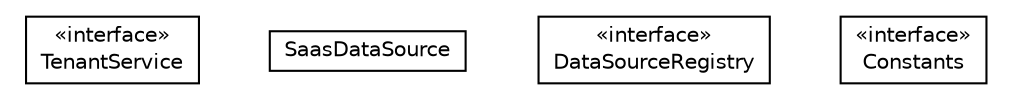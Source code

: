 #!/usr/local/bin/dot
#
# Class diagram 
# Generated by UMLGraph version R5_6_6-8-g8d7759 (http://www.umlgraph.org/)
#

digraph G {
	edge [fontname="Helvetica",fontsize=10,labelfontname="Helvetica",labelfontsize=10];
	node [fontname="Helvetica",fontsize=10,shape=plaintext];
	nodesep=0.25;
	ranksep=0.5;
	// org.dayatang.datasource4saas.TenantService
	c0 [label=<<table title="org.dayatang.datasource4saas.TenantService" border="0" cellborder="1" cellspacing="0" cellpadding="2" port="p" href="./TenantService.html">
		<tr><td><table border="0" cellspacing="0" cellpadding="1">
<tr><td align="center" balign="center"> &#171;interface&#187; </td></tr>
<tr><td align="center" balign="center"> TenantService </td></tr>
		</table></td></tr>
		</table>>, URL="./TenantService.html", fontname="Helvetica", fontcolor="black", fontsize=10.0];
	// org.dayatang.datasource4saas.SaasDataSource
	c1 [label=<<table title="org.dayatang.datasource4saas.SaasDataSource" border="0" cellborder="1" cellspacing="0" cellpadding="2" port="p" href="./SaasDataSource.html">
		<tr><td><table border="0" cellspacing="0" cellpadding="1">
<tr><td align="center" balign="center"> SaasDataSource </td></tr>
		</table></td></tr>
		</table>>, URL="./SaasDataSource.html", fontname="Helvetica", fontcolor="black", fontsize=10.0];
	// org.dayatang.datasource4saas.DataSourceRegistry
	c2 [label=<<table title="org.dayatang.datasource4saas.DataSourceRegistry" border="0" cellborder="1" cellspacing="0" cellpadding="2" port="p" href="./DataSourceRegistry.html">
		<tr><td><table border="0" cellspacing="0" cellpadding="1">
<tr><td align="center" balign="center"> &#171;interface&#187; </td></tr>
<tr><td align="center" balign="center"> DataSourceRegistry </td></tr>
		</table></td></tr>
		</table>>, URL="./DataSourceRegistry.html", fontname="Helvetica", fontcolor="black", fontsize=10.0];
	// org.dayatang.datasource4saas.Constants
	c3 [label=<<table title="org.dayatang.datasource4saas.Constants" border="0" cellborder="1" cellspacing="0" cellpadding="2" port="p" href="./Constants.html">
		<tr><td><table border="0" cellspacing="0" cellpadding="1">
<tr><td align="center" balign="center"> &#171;interface&#187; </td></tr>
<tr><td align="center" balign="center"> Constants </td></tr>
		</table></td></tr>
		</table>>, URL="./Constants.html", fontname="Helvetica", fontcolor="black", fontsize=10.0];
}

